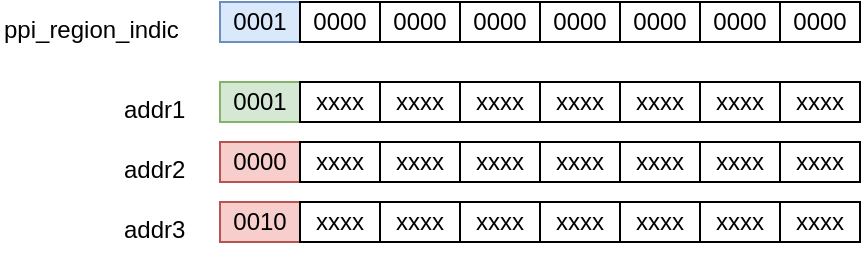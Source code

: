 <mxfile version="21.1.5" type="github">
  <diagram name="第 1 页" id="7RY6kxm3ZLxuUdroQDDb">
    <mxGraphModel dx="505" dy="294" grid="1" gridSize="10" guides="1" tooltips="1" connect="1" arrows="1" fold="1" page="1" pageScale="1" pageWidth="827" pageHeight="1169" math="0" shadow="0">
      <root>
        <mxCell id="0" />
        <mxCell id="1" parent="0" />
        <mxCell id="-NDbshJplJQeQSrQsxIC-11" value="" style="group;fillColor=#ffe6cc;strokeColor=#d79b00;" vertex="1" connectable="0" parent="1">
          <mxGeometry x="160" y="380" width="320" height="20" as="geometry" />
        </mxCell>
        <mxCell id="-NDbshJplJQeQSrQsxIC-1" value="0001" style="rounded=0;whiteSpace=wrap;html=1;fillColor=#dae8fc;strokeColor=#6c8ebf;" vertex="1" parent="-NDbshJplJQeQSrQsxIC-11">
          <mxGeometry width="40" height="20" as="geometry" />
        </mxCell>
        <mxCell id="-NDbshJplJQeQSrQsxIC-2" value="0000" style="rounded=0;whiteSpace=wrap;html=1;" vertex="1" parent="-NDbshJplJQeQSrQsxIC-11">
          <mxGeometry x="40" width="40" height="20" as="geometry" />
        </mxCell>
        <mxCell id="-NDbshJplJQeQSrQsxIC-5" value="0000" style="rounded=0;whiteSpace=wrap;html=1;" vertex="1" parent="-NDbshJplJQeQSrQsxIC-11">
          <mxGeometry x="80" width="40" height="20" as="geometry" />
        </mxCell>
        <mxCell id="-NDbshJplJQeQSrQsxIC-6" value="0000" style="rounded=0;whiteSpace=wrap;html=1;" vertex="1" parent="-NDbshJplJQeQSrQsxIC-11">
          <mxGeometry x="120" width="40" height="20" as="geometry" />
        </mxCell>
        <mxCell id="-NDbshJplJQeQSrQsxIC-7" value="0000" style="rounded=0;whiteSpace=wrap;html=1;" vertex="1" parent="-NDbshJplJQeQSrQsxIC-11">
          <mxGeometry x="160" width="40" height="20" as="geometry" />
        </mxCell>
        <mxCell id="-NDbshJplJQeQSrQsxIC-8" value="0000" style="rounded=0;whiteSpace=wrap;html=1;" vertex="1" parent="-NDbshJplJQeQSrQsxIC-11">
          <mxGeometry x="200" width="40" height="20" as="geometry" />
        </mxCell>
        <mxCell id="-NDbshJplJQeQSrQsxIC-9" value="0000" style="rounded=0;whiteSpace=wrap;html=1;" vertex="1" parent="-NDbshJplJQeQSrQsxIC-11">
          <mxGeometry x="240" width="40" height="20" as="geometry" />
        </mxCell>
        <mxCell id="-NDbshJplJQeQSrQsxIC-10" value="0000" style="rounded=0;whiteSpace=wrap;html=1;" vertex="1" parent="-NDbshJplJQeQSrQsxIC-11">
          <mxGeometry x="280" width="40" height="20" as="geometry" />
        </mxCell>
        <mxCell id="-NDbshJplJQeQSrQsxIC-25" value="" style="group" vertex="1" connectable="0" parent="1">
          <mxGeometry x="110" y="420" width="370" height="30" as="geometry" />
        </mxCell>
        <mxCell id="-NDbshJplJQeQSrQsxIC-12" value="" style="group;fillColor=#d5e8d4;strokeColor=#82b366;" vertex="1" connectable="0" parent="-NDbshJplJQeQSrQsxIC-25">
          <mxGeometry x="50" width="320" height="20" as="geometry" />
        </mxCell>
        <mxCell id="-NDbshJplJQeQSrQsxIC-13" value="0001" style="rounded=0;whiteSpace=wrap;html=1;fillColor=#d5e8d4;strokeColor=#82b366;" vertex="1" parent="-NDbshJplJQeQSrQsxIC-12">
          <mxGeometry width="40" height="20" as="geometry" />
        </mxCell>
        <mxCell id="-NDbshJplJQeQSrQsxIC-14" value="xxxx" style="rounded=0;whiteSpace=wrap;html=1;" vertex="1" parent="-NDbshJplJQeQSrQsxIC-12">
          <mxGeometry x="40" width="40" height="20" as="geometry" />
        </mxCell>
        <mxCell id="-NDbshJplJQeQSrQsxIC-15" value="xxxx" style="rounded=0;whiteSpace=wrap;html=1;" vertex="1" parent="-NDbshJplJQeQSrQsxIC-12">
          <mxGeometry x="80" width="40" height="20" as="geometry" />
        </mxCell>
        <mxCell id="-NDbshJplJQeQSrQsxIC-16" value="xxxx" style="rounded=0;whiteSpace=wrap;html=1;" vertex="1" parent="-NDbshJplJQeQSrQsxIC-12">
          <mxGeometry x="120" width="40" height="20" as="geometry" />
        </mxCell>
        <mxCell id="-NDbshJplJQeQSrQsxIC-17" value="xxxx" style="rounded=0;whiteSpace=wrap;html=1;" vertex="1" parent="-NDbshJplJQeQSrQsxIC-12">
          <mxGeometry x="160" width="40" height="20" as="geometry" />
        </mxCell>
        <mxCell id="-NDbshJplJQeQSrQsxIC-18" value="xxxx" style="rounded=0;whiteSpace=wrap;html=1;" vertex="1" parent="-NDbshJplJQeQSrQsxIC-12">
          <mxGeometry x="200" width="40" height="20" as="geometry" />
        </mxCell>
        <mxCell id="-NDbshJplJQeQSrQsxIC-19" value="xxxx" style="rounded=0;whiteSpace=wrap;html=1;" vertex="1" parent="-NDbshJplJQeQSrQsxIC-12">
          <mxGeometry x="240" width="40" height="20" as="geometry" />
        </mxCell>
        <mxCell id="-NDbshJplJQeQSrQsxIC-20" value="xxxx" style="rounded=0;whiteSpace=wrap;html=1;" vertex="1" parent="-NDbshJplJQeQSrQsxIC-12">
          <mxGeometry x="280" width="40" height="20" as="geometry" />
        </mxCell>
        <mxCell id="-NDbshJplJQeQSrQsxIC-21" value="addr1" style="text;whiteSpace=wrap;html=1;" vertex="1" parent="-NDbshJplJQeQSrQsxIC-25">
          <mxGeometry width="50" height="30" as="geometry" />
        </mxCell>
        <mxCell id="-NDbshJplJQeQSrQsxIC-26" value="" style="group" vertex="1" connectable="0" parent="1">
          <mxGeometry x="110" y="450" width="370" height="30" as="geometry" />
        </mxCell>
        <mxCell id="-NDbshJplJQeQSrQsxIC-27" value="" style="group;fillColor=#f8cecc;strokeColor=#b85450;" vertex="1" connectable="0" parent="-NDbshJplJQeQSrQsxIC-26">
          <mxGeometry x="50" width="320" height="20" as="geometry" />
        </mxCell>
        <mxCell id="-NDbshJplJQeQSrQsxIC-28" value="0000" style="rounded=0;whiteSpace=wrap;html=1;fillColor=#f8cecc;strokeColor=#b85450;" vertex="1" parent="-NDbshJplJQeQSrQsxIC-27">
          <mxGeometry width="40" height="20" as="geometry" />
        </mxCell>
        <mxCell id="-NDbshJplJQeQSrQsxIC-29" value="xxxx" style="rounded=0;whiteSpace=wrap;html=1;" vertex="1" parent="-NDbshJplJQeQSrQsxIC-27">
          <mxGeometry x="40" width="40" height="20" as="geometry" />
        </mxCell>
        <mxCell id="-NDbshJplJQeQSrQsxIC-30" value="xxxx" style="rounded=0;whiteSpace=wrap;html=1;" vertex="1" parent="-NDbshJplJQeQSrQsxIC-27">
          <mxGeometry x="80" width="40" height="20" as="geometry" />
        </mxCell>
        <mxCell id="-NDbshJplJQeQSrQsxIC-31" value="xxxx" style="rounded=0;whiteSpace=wrap;html=1;" vertex="1" parent="-NDbshJplJQeQSrQsxIC-27">
          <mxGeometry x="120" width="40" height="20" as="geometry" />
        </mxCell>
        <mxCell id="-NDbshJplJQeQSrQsxIC-32" value="xxxx" style="rounded=0;whiteSpace=wrap;html=1;" vertex="1" parent="-NDbshJplJQeQSrQsxIC-27">
          <mxGeometry x="160" width="40" height="20" as="geometry" />
        </mxCell>
        <mxCell id="-NDbshJplJQeQSrQsxIC-33" value="xxxx" style="rounded=0;whiteSpace=wrap;html=1;" vertex="1" parent="-NDbshJplJQeQSrQsxIC-27">
          <mxGeometry x="200" width="40" height="20" as="geometry" />
        </mxCell>
        <mxCell id="-NDbshJplJQeQSrQsxIC-34" value="xxxx" style="rounded=0;whiteSpace=wrap;html=1;" vertex="1" parent="-NDbshJplJQeQSrQsxIC-27">
          <mxGeometry x="240" width="40" height="20" as="geometry" />
        </mxCell>
        <mxCell id="-NDbshJplJQeQSrQsxIC-35" value="xxxx" style="rounded=0;whiteSpace=wrap;html=1;" vertex="1" parent="-NDbshJplJQeQSrQsxIC-27">
          <mxGeometry x="280" width="40" height="20" as="geometry" />
        </mxCell>
        <mxCell id="-NDbshJplJQeQSrQsxIC-36" value="addr2" style="text;whiteSpace=wrap;html=1;" vertex="1" parent="-NDbshJplJQeQSrQsxIC-26">
          <mxGeometry width="50" height="30" as="geometry" />
        </mxCell>
        <mxCell id="-NDbshJplJQeQSrQsxIC-37" value="" style="group" vertex="1" connectable="0" parent="1">
          <mxGeometry x="110" y="480" width="370" height="30" as="geometry" />
        </mxCell>
        <mxCell id="-NDbshJplJQeQSrQsxIC-38" value="" style="group;fillColor=#f8cecc;strokeColor=#b85450;" vertex="1" connectable="0" parent="-NDbshJplJQeQSrQsxIC-37">
          <mxGeometry x="50" width="320" height="20" as="geometry" />
        </mxCell>
        <mxCell id="-NDbshJplJQeQSrQsxIC-39" value="0010" style="rounded=0;whiteSpace=wrap;html=1;fillColor=#f8cecc;strokeColor=#b85450;" vertex="1" parent="-NDbshJplJQeQSrQsxIC-38">
          <mxGeometry width="40" height="20" as="geometry" />
        </mxCell>
        <mxCell id="-NDbshJplJQeQSrQsxIC-40" value="xxxx" style="rounded=0;whiteSpace=wrap;html=1;" vertex="1" parent="-NDbshJplJQeQSrQsxIC-38">
          <mxGeometry x="40" width="40" height="20" as="geometry" />
        </mxCell>
        <mxCell id="-NDbshJplJQeQSrQsxIC-41" value="xxxx" style="rounded=0;whiteSpace=wrap;html=1;" vertex="1" parent="-NDbshJplJQeQSrQsxIC-38">
          <mxGeometry x="80" width="40" height="20" as="geometry" />
        </mxCell>
        <mxCell id="-NDbshJplJQeQSrQsxIC-42" value="xxxx" style="rounded=0;whiteSpace=wrap;html=1;" vertex="1" parent="-NDbshJplJQeQSrQsxIC-38">
          <mxGeometry x="120" width="40" height="20" as="geometry" />
        </mxCell>
        <mxCell id="-NDbshJplJQeQSrQsxIC-43" value="xxxx" style="rounded=0;whiteSpace=wrap;html=1;" vertex="1" parent="-NDbshJplJQeQSrQsxIC-38">
          <mxGeometry x="160" width="40" height="20" as="geometry" />
        </mxCell>
        <mxCell id="-NDbshJplJQeQSrQsxIC-44" value="xxxx" style="rounded=0;whiteSpace=wrap;html=1;" vertex="1" parent="-NDbshJplJQeQSrQsxIC-38">
          <mxGeometry x="200" width="40" height="20" as="geometry" />
        </mxCell>
        <mxCell id="-NDbshJplJQeQSrQsxIC-45" value="xxxx" style="rounded=0;whiteSpace=wrap;html=1;" vertex="1" parent="-NDbshJplJQeQSrQsxIC-38">
          <mxGeometry x="240" width="40" height="20" as="geometry" />
        </mxCell>
        <mxCell id="-NDbshJplJQeQSrQsxIC-46" value="xxxx" style="rounded=0;whiteSpace=wrap;html=1;" vertex="1" parent="-NDbshJplJQeQSrQsxIC-38">
          <mxGeometry x="280" width="40" height="20" as="geometry" />
        </mxCell>
        <mxCell id="-NDbshJplJQeQSrQsxIC-47" value="addr3" style="text;whiteSpace=wrap;html=1;" vertex="1" parent="-NDbshJplJQeQSrQsxIC-37">
          <mxGeometry width="50" height="30" as="geometry" />
        </mxCell>
        <mxCell id="-NDbshJplJQeQSrQsxIC-48" value="ppi_region_indic&amp;nbsp;" style="text;whiteSpace=wrap;html=1;" vertex="1" parent="1">
          <mxGeometry x="50" y="380" width="110" height="30" as="geometry" />
        </mxCell>
      </root>
    </mxGraphModel>
  </diagram>
</mxfile>
